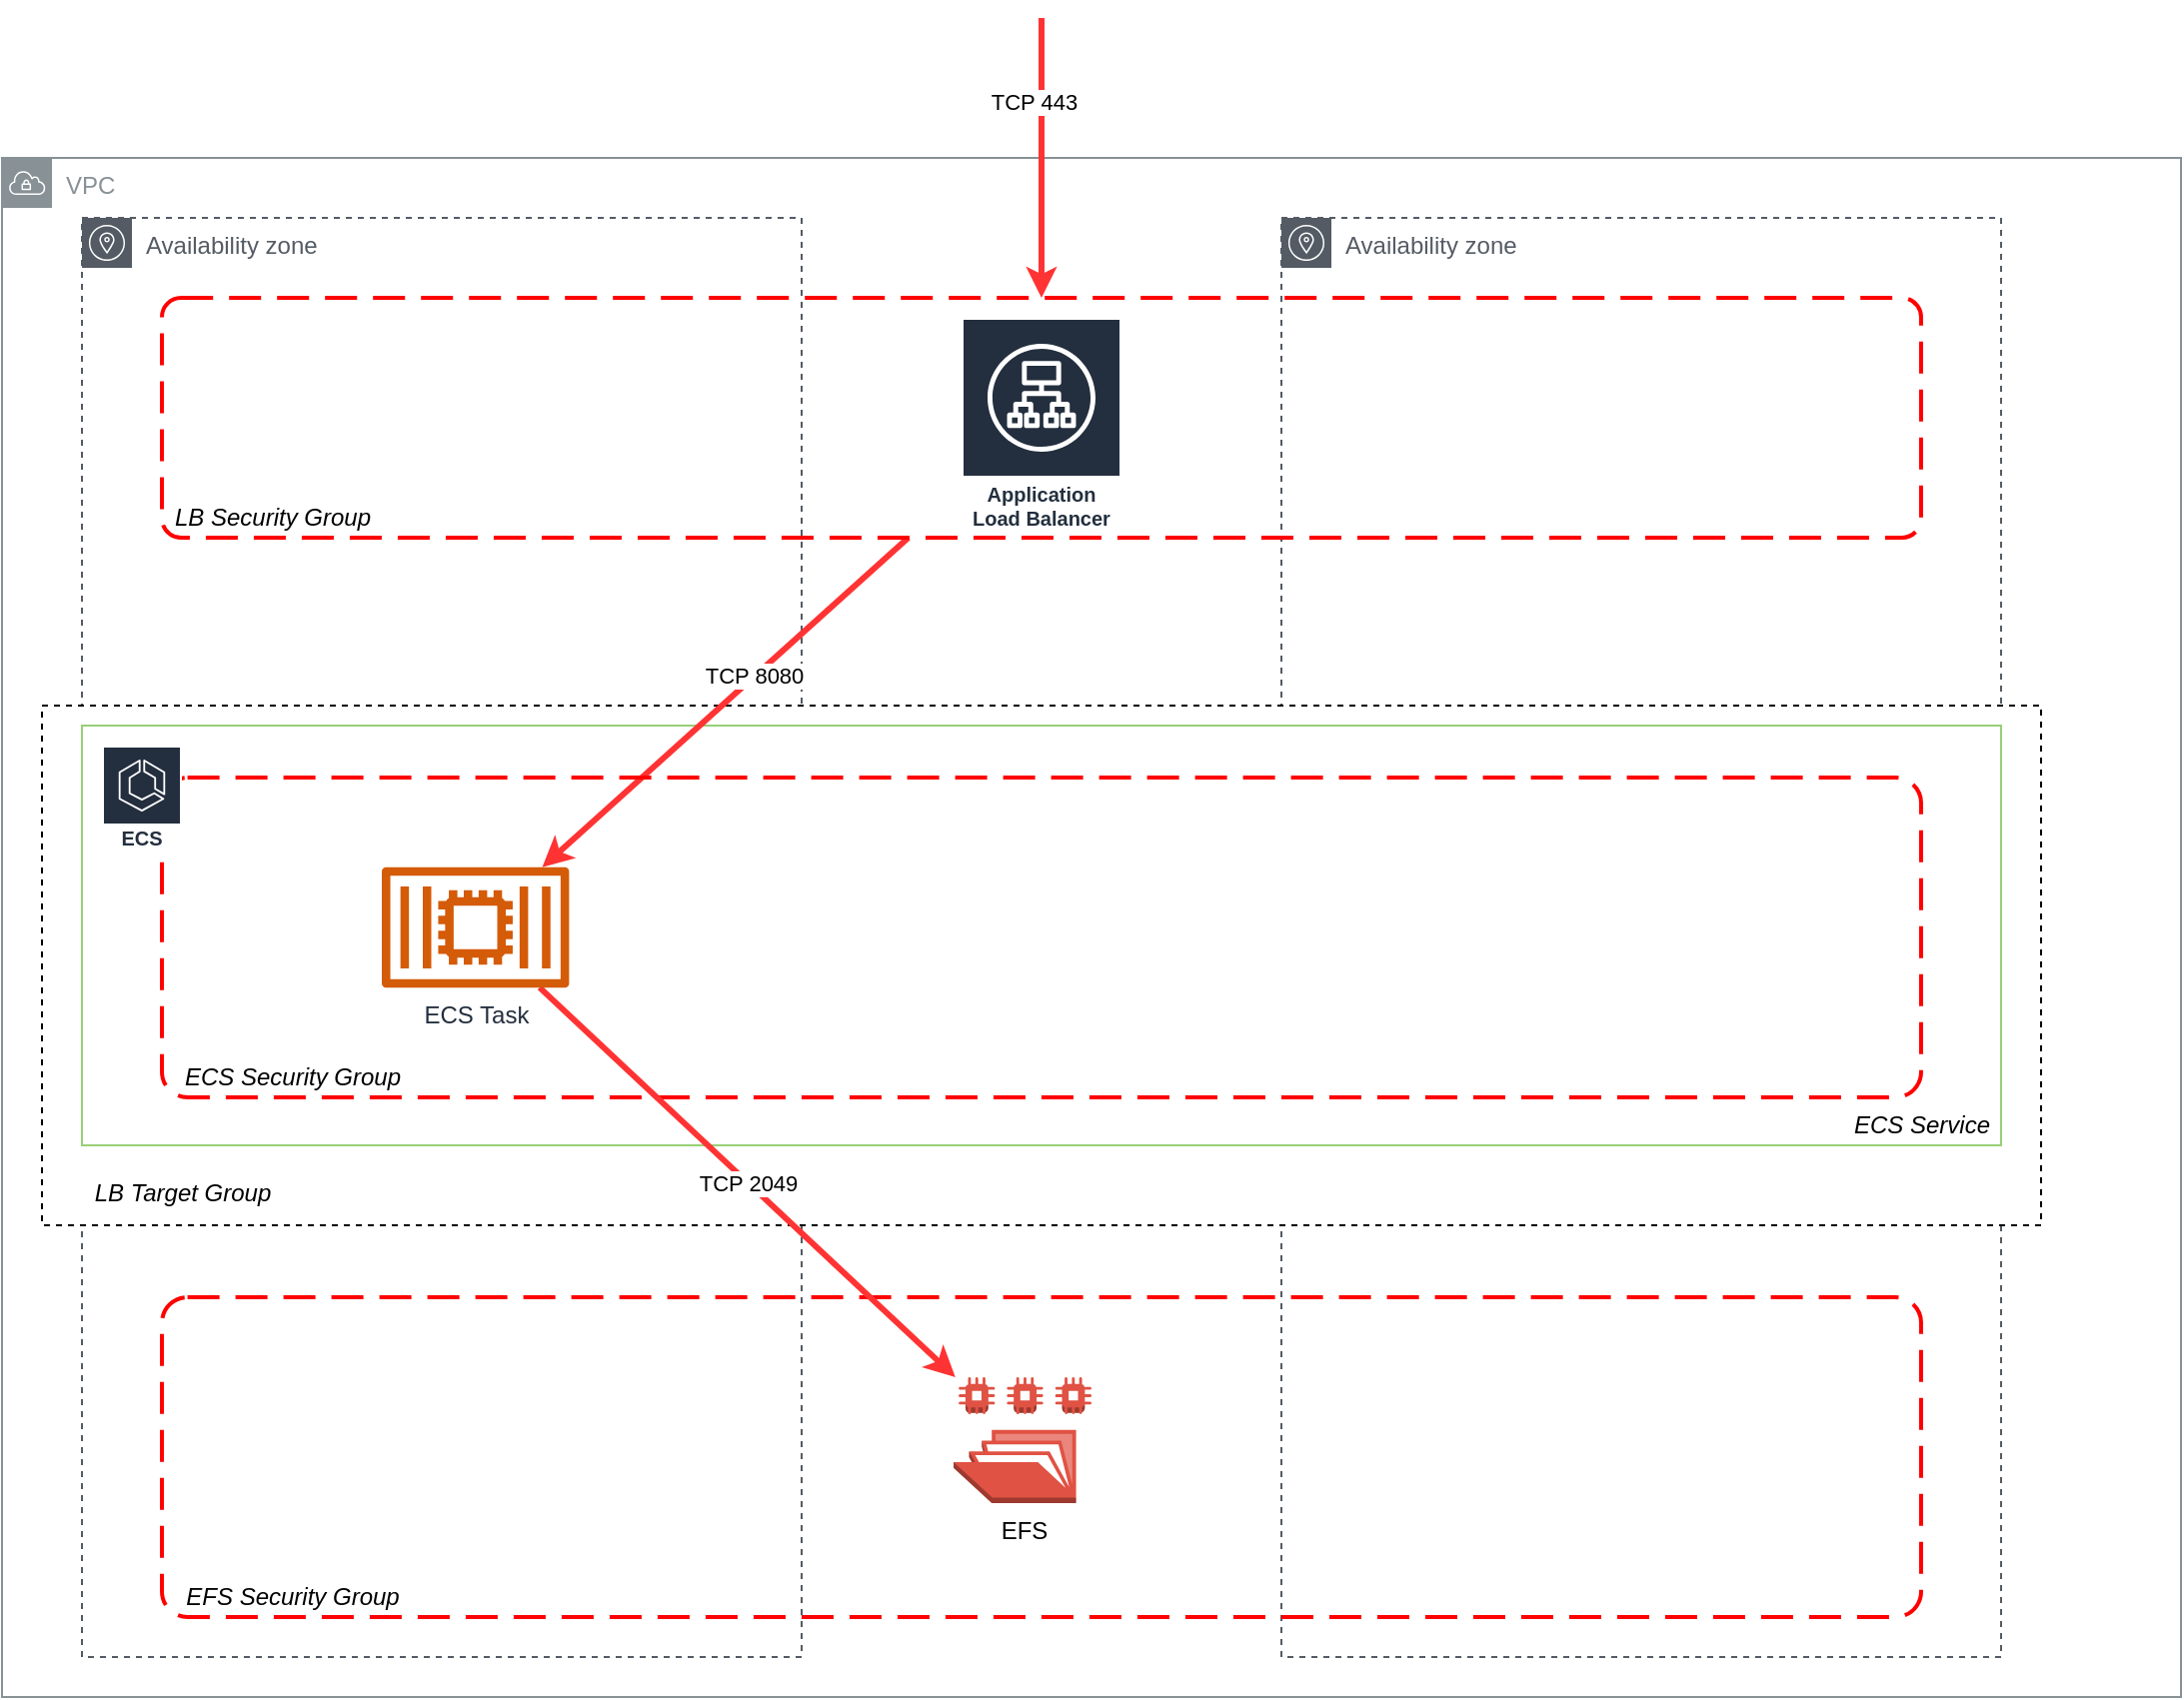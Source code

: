 <mxfile version="18.0.7" type="device"><diagram id="D6D3bC6Rbz-vYpB44ejF" name="Page-1"><mxGraphModel dx="2569" dy="2265" grid="1" gridSize="10" guides="1" tooltips="1" connect="1" arrows="1" fold="1" page="1" pageScale="1" pageWidth="1169" pageHeight="827" math="0" shadow="0"><root><mxCell id="0"/><mxCell id="1" parent="0"/><mxCell id="L1zGbG01pr1ofZuca4V7-1" value="VPC" style="sketch=0;outlineConnect=0;gradientColor=none;html=1;whiteSpace=wrap;fontSize=12;fontStyle=0;shape=mxgraph.aws4.group;grIcon=mxgraph.aws4.group_vpc;strokeColor=#879196;fillColor=none;verticalAlign=top;align=left;spacingLeft=30;fontColor=#879196;dashed=0;" vertex="1" parent="1"><mxGeometry x="40" y="10" width="1090" height="770" as="geometry"/></mxCell><mxCell id="L1zGbG01pr1ofZuca4V7-8" value="Availability zone" style="sketch=0;outlineConnect=0;gradientColor=none;html=1;whiteSpace=wrap;fontSize=12;fontStyle=0;shape=mxgraph.aws4.group;grIcon=mxgraph.aws4.group_availability_zone;strokeColor=#545B64;fillColor=none;verticalAlign=top;align=left;spacingLeft=30;fontColor=#545B64;dashed=1;" vertex="1" parent="1"><mxGeometry x="680" y="40" width="360" height="720" as="geometry"/></mxCell><mxCell id="L1zGbG01pr1ofZuca4V7-2" value="Availability zone" style="sketch=0;outlineConnect=0;gradientColor=none;html=1;whiteSpace=wrap;fontSize=12;fontStyle=0;shape=mxgraph.aws4.group;grIcon=mxgraph.aws4.group_availability_zone;strokeColor=#545B64;fillColor=none;verticalAlign=top;align=left;spacingLeft=30;fontColor=#545B64;dashed=1;" vertex="1" parent="1"><mxGeometry x="80" y="40" width="360" height="720" as="geometry"/></mxCell><mxCell id="L1zGbG01pr1ofZuca4V7-3" value="Application Load Balancer" style="sketch=0;outlineConnect=0;fontColor=#232F3E;gradientColor=none;strokeColor=#ffffff;fillColor=#232F3E;dashed=0;verticalLabelPosition=middle;verticalAlign=bottom;align=center;html=1;whiteSpace=wrap;fontSize=10;fontStyle=1;spacing=3;shape=mxgraph.aws4.productIcon;prIcon=mxgraph.aws4.application_load_balancer;" vertex="1" parent="1"><mxGeometry x="520" y="90" width="80" height="110" as="geometry"/></mxCell><mxCell id="L1zGbG01pr1ofZuca4V7-4" value="" style="rounded=0;whiteSpace=wrap;html=1;labelPosition=center;verticalLabelPosition=top;align=center;verticalAlign=bottom;spacingTop=-20;spacingLeft=41;spacing=0;dashed=1;" vertex="1" parent="1"><mxGeometry x="60" y="284" width="1000" height="260" as="geometry"/></mxCell><mxCell id="L1zGbG01pr1ofZuca4V7-6" value="" style="rounded=0;whiteSpace=wrap;html=1;labelPosition=center;verticalLabelPosition=top;align=center;verticalAlign=bottom;spacingTop=-20;spacingLeft=41;spacing=0;strokeColor=#97D077;" vertex="1" parent="1"><mxGeometry x="80" y="294" width="960" height="210" as="geometry"/></mxCell><mxCell id="L1zGbG01pr1ofZuca4V7-9" value="&lt;i&gt;LB Target Group&lt;/i&gt;" style="text;html=1;align=center;verticalAlign=middle;resizable=0;points=[];autosize=1;strokeColor=none;fillColor=none;" vertex="1" parent="1"><mxGeometry x="80" y="518" width="100" height="20" as="geometry"/></mxCell><mxCell id="L1zGbG01pr1ofZuca4V7-14" style="rounded=0;orthogonalLoop=1;jettySize=auto;html=1;strokeColor=#FF3333;strokeWidth=3;" edge="1" parent="1" source="L1zGbG01pr1ofZuca4V7-10" target="L1zGbG01pr1ofZuca4V7-13"><mxGeometry relative="1" as="geometry"/></mxCell><mxCell id="L1zGbG01pr1ofZuca4V7-17" value="TCP 8080" style="edgeLabel;html=1;align=center;verticalAlign=middle;resizable=0;points=[];" vertex="1" connectable="0" parent="L1zGbG01pr1ofZuca4V7-14"><mxGeometry x="-0.155" y="-1" relative="1" as="geometry"><mxPoint as="offset"/></mxGeometry></mxCell><mxCell id="L1zGbG01pr1ofZuca4V7-10" value="" style="rounded=1;arcSize=8;dashed=1;strokeColor=#ff0000;fillColor=none;gradientColor=none;dashPattern=8 4;strokeWidth=2;fontStyle=2;labelPosition=center;verticalLabelPosition=top;align=center;verticalAlign=bottom;spacingTop=0;container=1;" vertex="1" parent="1"><mxGeometry x="120" y="80" width="880" height="120" as="geometry"/></mxCell><mxCell id="L1zGbG01pr1ofZuca4V7-11" value="&lt;i&gt;LB Security Group&lt;/i&gt;" style="text;html=1;align=center;verticalAlign=middle;resizable=0;points=[];autosize=1;strokeColor=none;fillColor=none;" vertex="1" parent="1"><mxGeometry x="120" y="180" width="110" height="20" as="geometry"/></mxCell><mxCell id="L1zGbG01pr1ofZuca4V7-12" value="&lt;i&gt;ECS Service&lt;/i&gt;" style="text;html=1;align=center;verticalAlign=middle;resizable=0;points=[];autosize=1;strokeColor=none;fillColor=none;" vertex="1" parent="1"><mxGeometry x="960" y="484" width="80" height="20" as="geometry"/></mxCell><mxCell id="L1zGbG01pr1ofZuca4V7-18" value="" style="rounded=1;arcSize=8;dashed=1;strokeColor=#ff0000;fillColor=none;gradientColor=none;dashPattern=8 4;strokeWidth=2;fontStyle=2;labelPosition=center;verticalLabelPosition=top;align=center;verticalAlign=bottom;spacingTop=0;container=1;" vertex="1" parent="1"><mxGeometry x="120" y="320" width="880" height="160" as="geometry"/></mxCell><mxCell id="L1zGbG01pr1ofZuca4V7-19" value="&lt;i&gt;ECS Security Group&lt;/i&gt;" style="text;html=1;align=center;verticalAlign=middle;resizable=0;points=[];autosize=1;strokeColor=none;fillColor=none;" vertex="1" parent="L1zGbG01pr1ofZuca4V7-18"><mxGeometry x="5" y="140" width="120" height="20" as="geometry"/></mxCell><mxCell id="L1zGbG01pr1ofZuca4V7-15" value="" style="endArrow=classic;html=1;rounded=0;strokeColor=#FF3333;strokeWidth=3;" edge="1" parent="1" target="L1zGbG01pr1ofZuca4V7-10"><mxGeometry width="50" height="50" relative="1" as="geometry"><mxPoint x="560" y="-60" as="sourcePoint"/><mxPoint x="590" y="220" as="targetPoint"/></mxGeometry></mxCell><mxCell id="L1zGbG01pr1ofZuca4V7-16" value="TCP 443" style="edgeLabel;html=1;align=center;verticalAlign=middle;resizable=0;points=[];" vertex="1" connectable="0" parent="L1zGbG01pr1ofZuca4V7-15"><mxGeometry x="-0.407" y="-4" relative="1" as="geometry"><mxPoint as="offset"/></mxGeometry></mxCell><mxCell id="L1zGbG01pr1ofZuca4V7-7" value="ECS" style="sketch=0;outlineConnect=0;fontColor=#232F3E;gradientColor=none;strokeColor=#ffffff;fillColor=#232F3E;dashed=0;verticalLabelPosition=middle;verticalAlign=bottom;align=center;html=1;whiteSpace=wrap;fontSize=10;fontStyle=1;spacing=3;shape=mxgraph.aws4.productIcon;prIcon=mxgraph.aws4.ecs;" vertex="1" parent="1"><mxGeometry x="90" y="304" width="40" height="56" as="geometry"/></mxCell><mxCell id="L1zGbG01pr1ofZuca4V7-20" value="" style="rounded=1;arcSize=8;dashed=1;strokeColor=#ff0000;fillColor=none;gradientColor=none;dashPattern=8 4;strokeWidth=2;fontStyle=2;labelPosition=center;verticalLabelPosition=top;align=center;verticalAlign=bottom;spacingTop=0;container=1;" vertex="1" parent="1"><mxGeometry x="120" y="580" width="880" height="160" as="geometry"/></mxCell><mxCell id="L1zGbG01pr1ofZuca4V7-21" value="&lt;i&gt;EFS Security Group&lt;/i&gt;" style="text;html=1;align=center;verticalAlign=middle;resizable=0;points=[];autosize=1;strokeColor=none;fillColor=none;" vertex="1" parent="L1zGbG01pr1ofZuca4V7-20"><mxGeometry x="5" y="140" width="120" height="20" as="geometry"/></mxCell><mxCell id="L1zGbG01pr1ofZuca4V7-5" value="EFS" style="outlineConnect=0;dashed=0;verticalLabelPosition=bottom;verticalAlign=top;align=center;html=1;shape=mxgraph.aws3.efs_share;fillColor=#E05243;gradientColor=none;" vertex="1" parent="L1zGbG01pr1ofZuca4V7-20"><mxGeometry x="396" y="40" width="69" height="63" as="geometry"/></mxCell><mxCell id="L1zGbG01pr1ofZuca4V7-22" value="TCP 2049" style="edgeStyle=none;rounded=0;orthogonalLoop=1;jettySize=auto;html=1;strokeColor=#FF3333;strokeWidth=3;" edge="1" parent="1" source="L1zGbG01pr1ofZuca4V7-13" target="L1zGbG01pr1ofZuca4V7-5"><mxGeometry relative="1" as="geometry"/></mxCell><mxCell id="L1zGbG01pr1ofZuca4V7-13" value="ECS Task" style="sketch=0;outlineConnect=0;fontColor=#232F3E;gradientColor=none;fillColor=#D45B07;strokeColor=none;dashed=0;verticalLabelPosition=bottom;verticalAlign=top;align=center;html=1;fontSize=12;fontStyle=0;aspect=fixed;pointerEvents=1;shape=mxgraph.aws4.container_2;" vertex="1" parent="1"><mxGeometry x="230" y="364.75" width="93.68" height="60.5" as="geometry"/></mxCell></root></mxGraphModel></diagram></mxfile>